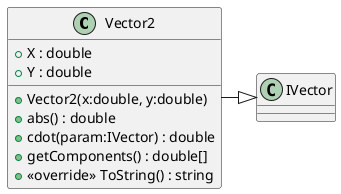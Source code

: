 @startuml
class Vector2 {
    + X : double
    + Y : double
    + Vector2(x:double, y:double)
    + abs() : double
    + cdot(param:IVector) : double
    + getComponents() : double[]
    + <<override>> ToString() : string
}
IVector <|-L- Vector2
@enduml
